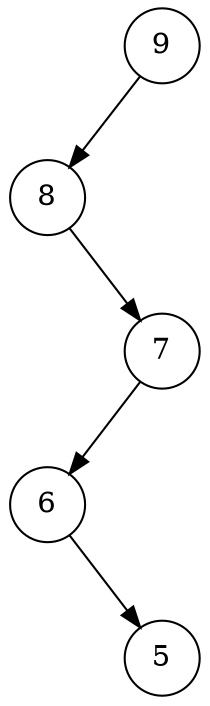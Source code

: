 digraph G {
N0000000002653f00 [shape=circle, label="9"];
N0000000002653f00->N0000000002653f80;
N0000000000e279e0 [style=invis, shape=circle, label="#"];
N0000000002653f00->N0000000000e279e0 [style=invis, weight=10];
N0000000002653f80 [shape=circle, label="8"];
N0000000000e27a30 [style=invis, shape=circle, label="#"];
N0000000002653f80->N0000000000e27a30 [style=invis, weight=10];
N0000000002653f80->N0000000000e27a80;
N0000000000e27a80 [shape=circle, label="7"];
N0000000000e27a80->N0000000000e27c10;
N0000000000e27c60 [style=invis, shape=circle, label="#"];
N0000000000e27a80->N0000000000e27c60 [style=invis, weight=10];
N0000000000e27c10 [shape=circle, label="6"];
N0000000000e28430 [style=invis, shape=circle, label="#"];
N0000000000e27c10->N0000000000e28430 [style=invis, weight=10];
N0000000000e27c10->N0000000000e280c0;
N0000000000e280c0 [shape=circle, label="5"];
}

